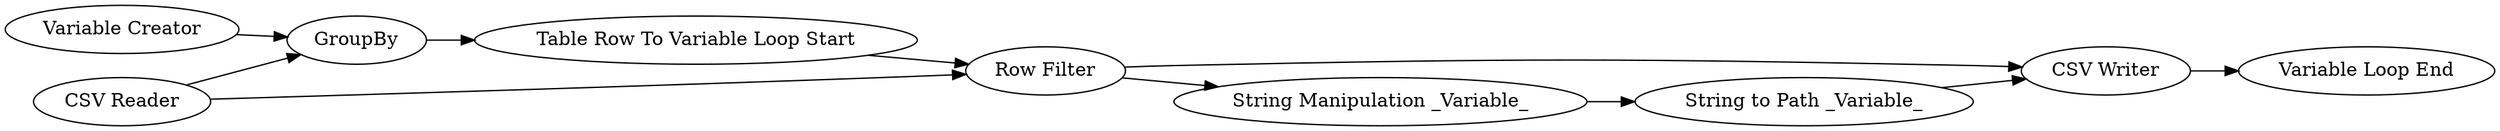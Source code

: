 digraph {
	42 -> 4
	1 -> 4
	4 -> 3
	45 -> 7
	3 -> 5
	5 -> 44
	7 -> 6
	44 -> 45
	5 -> 7
	1 -> 5
	5 [label="Row Filter"]
	1 [label="CSV Reader"]
	7 [label="CSV Writer"]
	44 [label="String Manipulation _Variable_"]
	42 [label="Variable Creator"]
	4 [label=GroupBy]
	6 [label="Variable Loop End"]
	3 [label="Table Row To Variable Loop Start"]
	45 [label="String to Path _Variable_"]
	rankdir=LR
}
